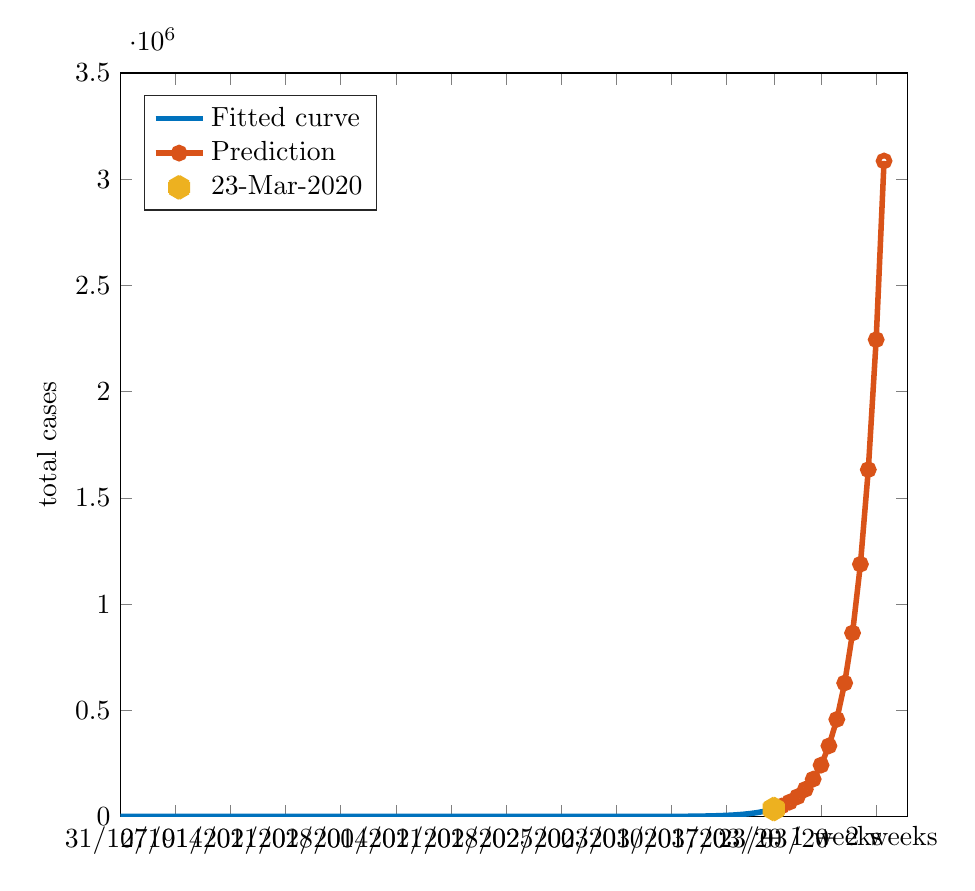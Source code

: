 % This file was created by matlab2tikz.
% Minimal pgfplots version: 1.3
%
\definecolor{mycolor1}{rgb}{0.0,0.447,0.741}%
\definecolor{mycolor2}{rgb}{0.85,0.325,0.098}%
\definecolor{mycolor3}{rgb}{0.929,0.694,0.125}%
%
\begin{tikzpicture}

\begin{axis}[%
width=10cm,
height=9.442cm,
at={(0cm,0cm)},
scale only axis,
xmin=0,
xmax=100,
xtick={0,7,14,21,28,35,42,49,56,63,70,77,83,89,96},
xticklabels={{31/12/19},{07/01/20},{14/01/20},{21/01/20},{28/01/20},{04/02/20},{11/02/20},{18/02/20},{25/02/20},{03/03/20},{10/03/20},{17/03/20},{23/03/20},{+ 1 weeks},{+ 2 weeks}},
ymin=0,
ymax=3500000,
ylabel={total cases},
legend style={at={(0.03,0.97)},anchor=north west,legend cell align=left,align=left,draw=white!15!black}
]
\addplot [color=mycolor1,solid,line width=2.0pt]
  table[row sep=crcr]{%
0	1.206e-07\\
1	1.658e-07\\
2	2.279e-07\\
3	3.133e-07\\
4	4.307e-07\\
5	5.921e-07\\
6	8.14e-07\\
7	1.119e-06\\
8	1.538e-06\\
9	2.115e-06\\
10	2.908e-06\\
11	3.997e-06\\
12	5.495e-06\\
13	7.555e-06\\
14	1.039e-05\\
15	1.428e-05\\
16	1.963e-05\\
17	2.699e-05\\
18	3.71e-05\\
19	5.1e-05\\
20	7.012e-05\\
21	9.639e-05\\
22	0.0\\
23	0.0\\
24	0.0\\
25	0.0\\
26	0.0\\
27	0.001\\
28	0.001\\
29	0.001\\
30	0.002\\
31	0.002\\
32	0.003\\
33	0.004\\
34	0.006\\
35	0.008\\
36	0.011\\
37	0.016\\
38	0.022\\
39	0.03\\
40	0.041\\
41	0.056\\
42	0.077\\
43	0.106\\
44	0.146\\
45	0.2\\
46	0.275\\
47	0.378\\
48	0.52\\
49	0.715\\
50	0.983\\
51	1.352\\
52	1.858\\
53	2.555\\
54	3.512\\
55	4.829\\
56	6.638\\
57	9.126\\
58	12.546\\
59	17.248\\
60	23.712\\
61	32.598\\
62	44.814\\
63	61.609\\
64	84.698\\
65	116.44\\
66	160.078\\
67	220.069\\
68	302.543\\
69	415.926\\
70	571.8\\
71	786.091\\
72	1080.691\\
73	1485.695\\
74	2042.482\\
75	2807.932\\
76	3860.247\\
77	5306.931\\
78	7295.783\\
79	10029.985\\
80	13788.871\\
81	18956.456\\
82	26060.669\\
83	35827.291\\
};
\addlegendentry{Fitted curve};

\addplot [color=mycolor2,solid,line width=2.0pt,mark=o,mark options={solid}]
  table[row sep=crcr]{%
83	35827\\
84	49254\\
85	67713\\
86	93089\\
87	127976\\
88	175937\\
89	241871\\
90	332516\\
91	457132\\
92	628449\\
93	863969\\
94	1187754\\
95	1632883\\
96	2244830\\
97	3086113\\
};
\addlegendentry{Prediction};

\addplot [color=mycolor3,line width=8.0pt,only marks,mark=asterisk,mark options={solid}]
  table[row sep=crcr]{%
83	35206\\
};
\addlegendentry{23-Mar-2020};

\end{axis}
\end{tikzpicture}%